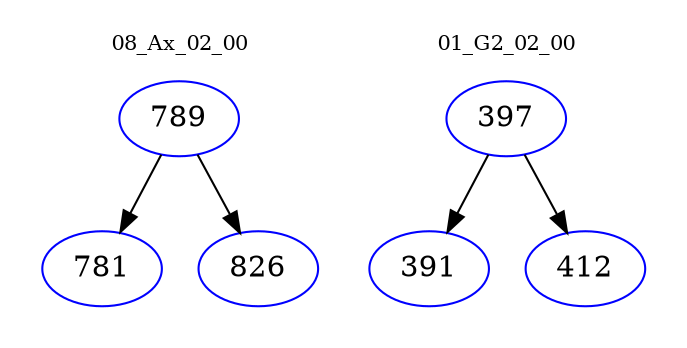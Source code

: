 digraph{
subgraph cluster_0 {
color = white
label = "08_Ax_02_00";
fontsize=10;
T0_789 [label="789", color="blue"]
T0_789 -> T0_781 [color="black"]
T0_781 [label="781", color="blue"]
T0_789 -> T0_826 [color="black"]
T0_826 [label="826", color="blue"]
}
subgraph cluster_1 {
color = white
label = "01_G2_02_00";
fontsize=10;
T1_397 [label="397", color="blue"]
T1_397 -> T1_391 [color="black"]
T1_391 [label="391", color="blue"]
T1_397 -> T1_412 [color="black"]
T1_412 [label="412", color="blue"]
}
}
